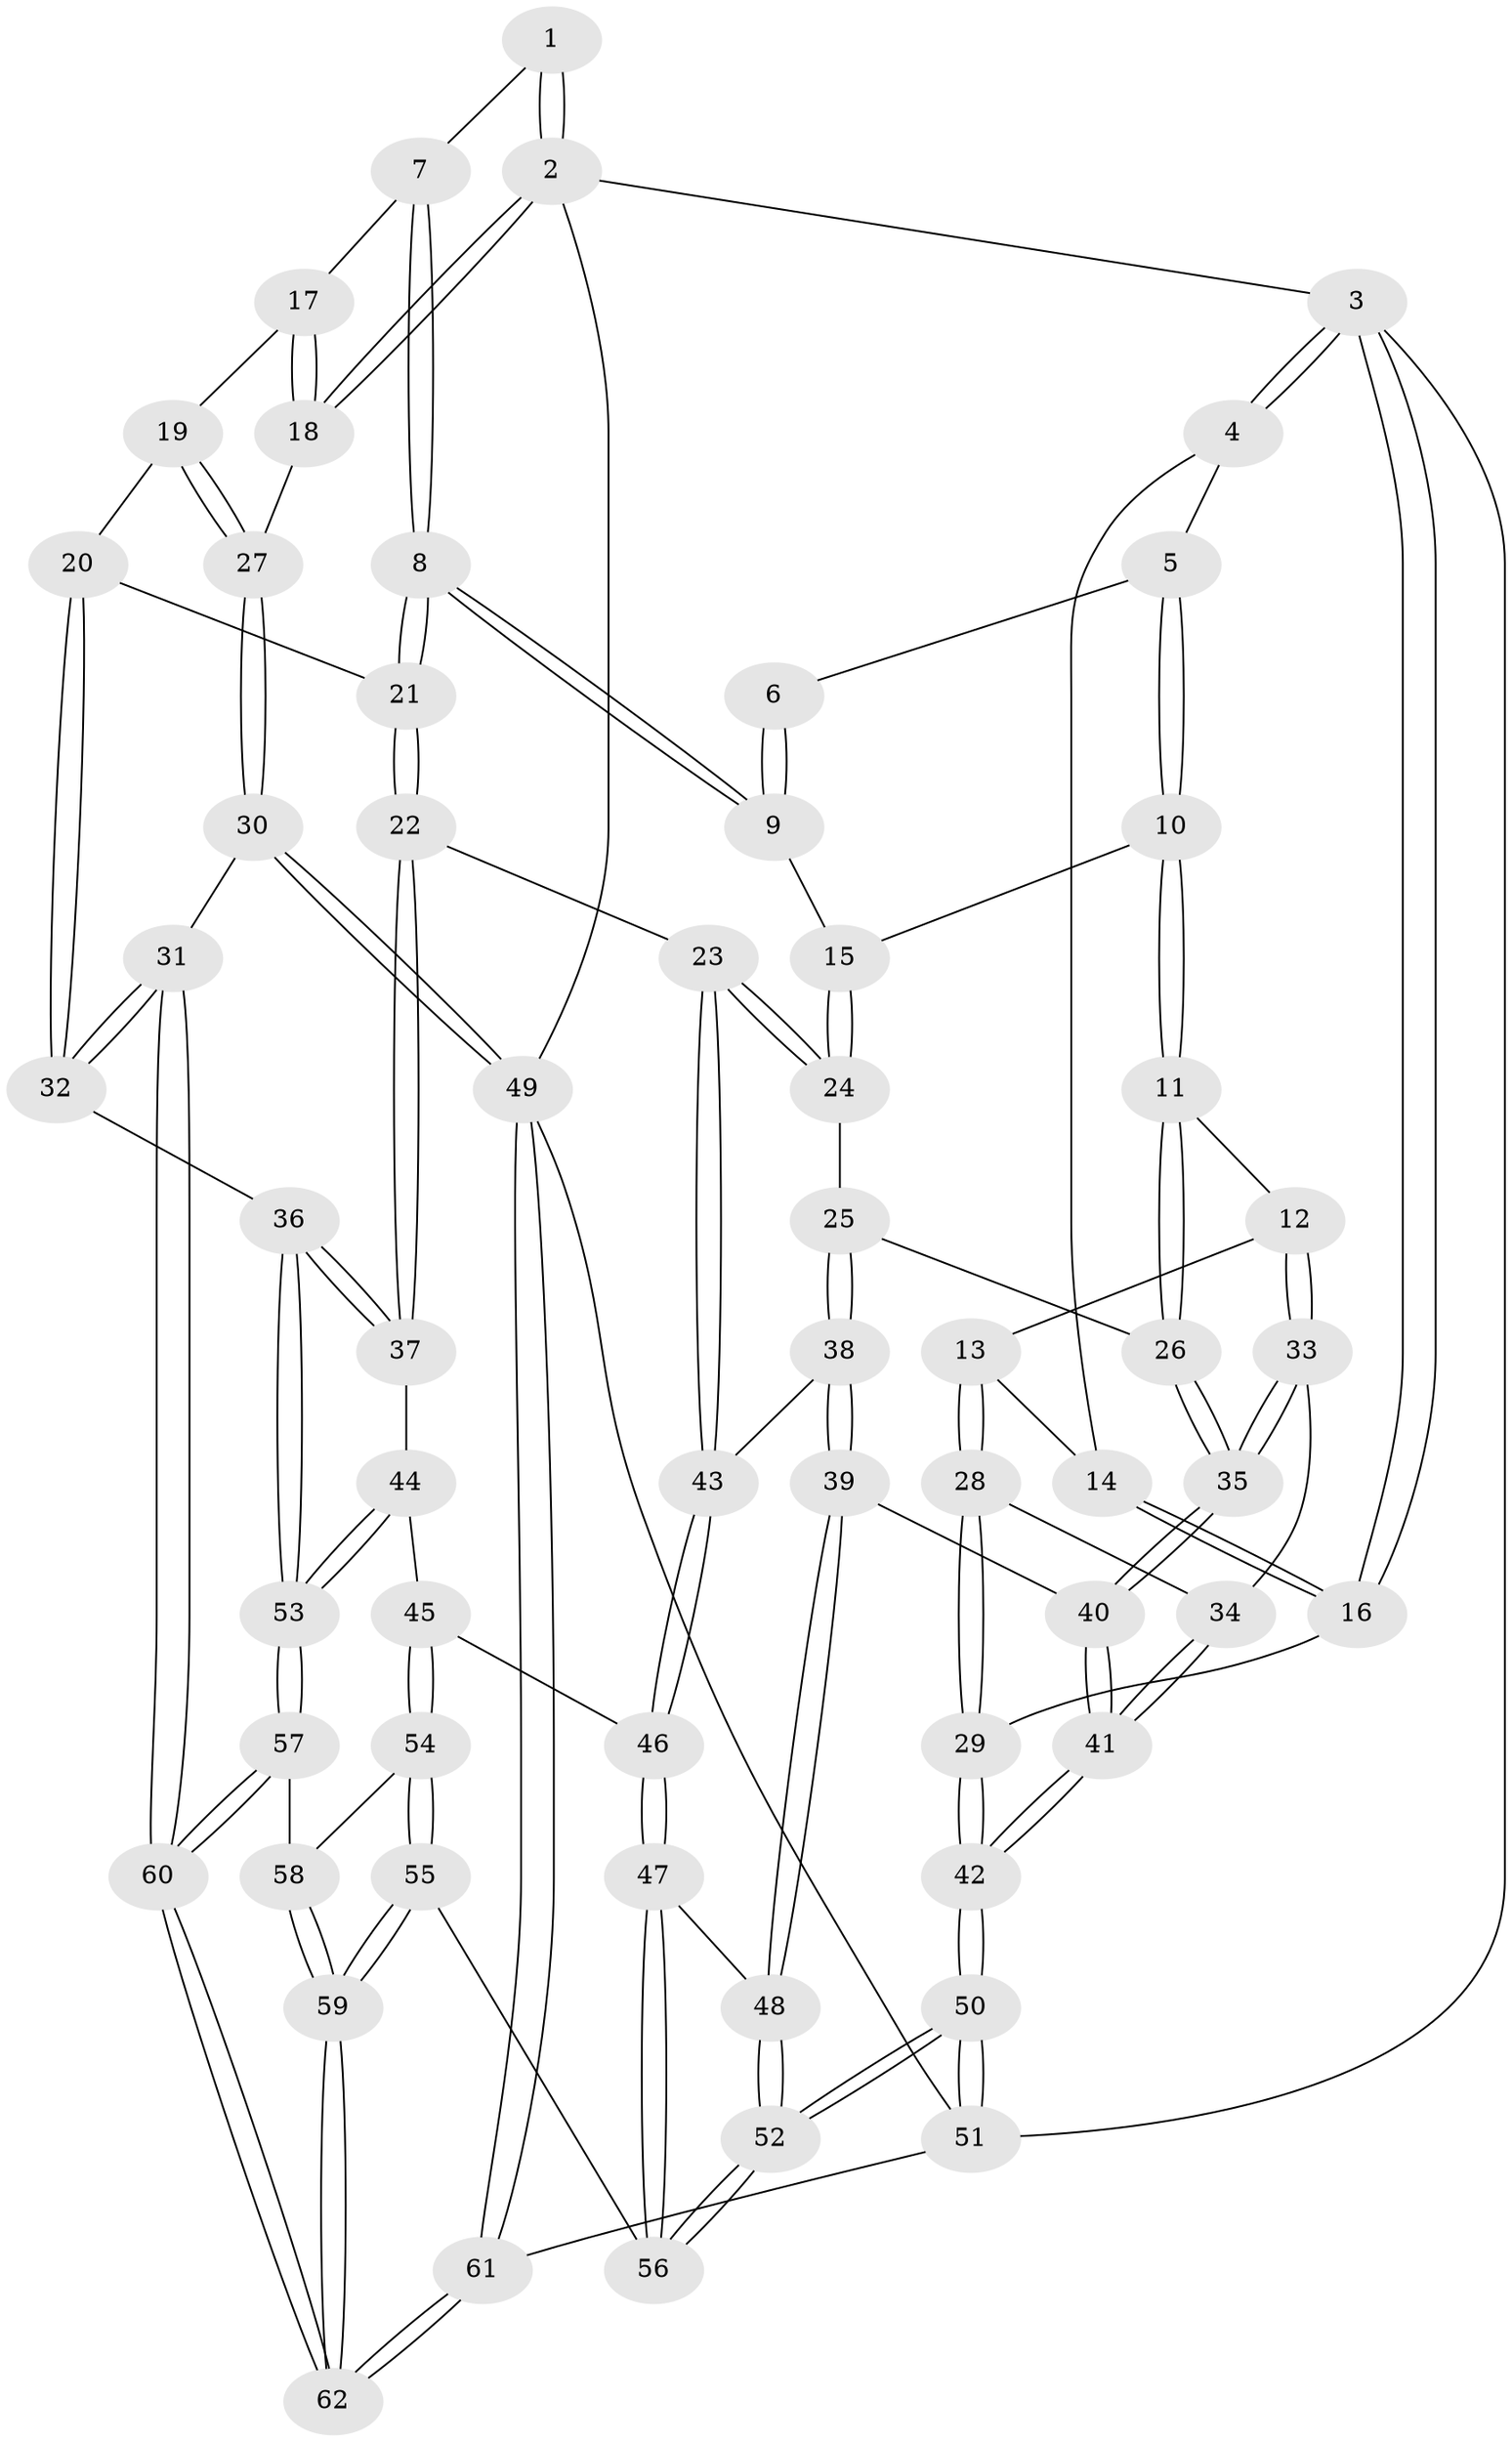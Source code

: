 // coarse degree distribution, {4: 0.5135135135135135, 6: 0.05405405405405406, 3: 0.1891891891891892, 5: 0.24324324324324326}
// Generated by graph-tools (version 1.1) at 2025/24/03/03/25 07:24:32]
// undirected, 62 vertices, 152 edges
graph export_dot {
graph [start="1"]
  node [color=gray90,style=filled];
  1 [pos="+0.6138969180151574+0"];
  2 [pos="+1+0"];
  3 [pos="+0+0"];
  4 [pos="+0.30685045146482737+0"];
  5 [pos="+0.3638190841963502+0"];
  6 [pos="+0.4070368266090354+0"];
  7 [pos="+0.6917137425413397+0.008881265681992594"];
  8 [pos="+0.669592353692503+0.2120824775566007"];
  9 [pos="+0.5014334826213794+0.24027310344356112"];
  10 [pos="+0.3297723870845163+0.14399663273254257"];
  11 [pos="+0.3016053059177299+0.22386785668194872"];
  12 [pos="+0.20107766867781796+0.3042355535359182"];
  13 [pos="+0.11023258390914777+0.26240468610425316"];
  14 [pos="+0.07578635480485559+0.15548169757495164"];
  15 [pos="+0.47444959199235337+0.25787759110424446"];
  16 [pos="+0+0.1503645484609447"];
  17 [pos="+0.8435493461822501+0.09552760130053604"];
  18 [pos="+1+0"];
  19 [pos="+0.9375841777148542+0.20666754919702077"];
  20 [pos="+0.7999340290697784+0.3364715552802864"];
  21 [pos="+0.6751026889350812+0.2968121224375601"];
  22 [pos="+0.6055905854361305+0.4071863990182057"];
  23 [pos="+0.5453382942087206+0.41520273784238426"];
  24 [pos="+0.49048877729787954+0.38461896990668476"];
  25 [pos="+0.41283960709291107+0.3712855142640544"];
  26 [pos="+0.41024505717438237+0.36933232385680215"];
  27 [pos="+1+0.3296169438031198"];
  28 [pos="+0+0.33162324627686784"];
  29 [pos="+0+0.356565353358292"];
  30 [pos="+1+0.5156149556427975"];
  31 [pos="+1+0.5308559937401267"];
  32 [pos="+0.9790466395001965+0.525709679781252"];
  33 [pos="+0.19707232411790238+0.3851208135100822"];
  34 [pos="+0.11311149209793087+0.4198050207877704"];
  35 [pos="+0.22129061554359175+0.4214708303689018"];
  36 [pos="+0.8091368918551787+0.5674180136004129"];
  37 [pos="+0.6817706266278815+0.5247880859193026"];
  38 [pos="+0.34248599599925955+0.4802627104098177"];
  39 [pos="+0.27069581960067524+0.5476587284219561"];
  40 [pos="+0.26309968892653357+0.5427928943412609"];
  41 [pos="+0+0.6157220918142282"];
  42 [pos="+0+0.7253172930833612"];
  43 [pos="+0.49824093835920125+0.4885740557370284"];
  44 [pos="+0.6214098182276132+0.6175181072490297"];
  45 [pos="+0.5132841391966875+0.6507605059590408"];
  46 [pos="+0.4421088618699967+0.6155843987893389"];
  47 [pos="+0.3891073761769686+0.6313585037080491"];
  48 [pos="+0.30659975143827417+0.5993512697228895"];
  49 [pos="+1+1"];
  50 [pos="+0+1"];
  51 [pos="+0+1"];
  52 [pos="+0.10031111467895298+0.9153112648968896"];
  53 [pos="+0.7110287702186676+0.8400464663115521"];
  54 [pos="+0.5142018317101281+0.6536378283209829"];
  55 [pos="+0.4777689809452643+0.8896307215756827"];
  56 [pos="+0.3921000942906046+0.8530518392765679"];
  57 [pos="+0.7103667769617821+0.8526091554308649"];
  58 [pos="+0.5228002579673332+0.665515232525284"];
  59 [pos="+0.5982134827271355+0.9706144017763518"];
  60 [pos="+0.7280902577776646+1"];
  61 [pos="+0.7486952040730439+1"];
  62 [pos="+0.7246186882923995+1"];
  1 -- 2;
  1 -- 2;
  1 -- 7;
  2 -- 3;
  2 -- 18;
  2 -- 18;
  2 -- 49;
  3 -- 4;
  3 -- 4;
  3 -- 16;
  3 -- 16;
  3 -- 51;
  4 -- 5;
  4 -- 14;
  5 -- 6;
  5 -- 10;
  5 -- 10;
  6 -- 9;
  6 -- 9;
  7 -- 8;
  7 -- 8;
  7 -- 17;
  8 -- 9;
  8 -- 9;
  8 -- 21;
  8 -- 21;
  9 -- 15;
  10 -- 11;
  10 -- 11;
  10 -- 15;
  11 -- 12;
  11 -- 26;
  11 -- 26;
  12 -- 13;
  12 -- 33;
  12 -- 33;
  13 -- 14;
  13 -- 28;
  13 -- 28;
  14 -- 16;
  14 -- 16;
  15 -- 24;
  15 -- 24;
  16 -- 29;
  17 -- 18;
  17 -- 18;
  17 -- 19;
  18 -- 27;
  19 -- 20;
  19 -- 27;
  19 -- 27;
  20 -- 21;
  20 -- 32;
  20 -- 32;
  21 -- 22;
  21 -- 22;
  22 -- 23;
  22 -- 37;
  22 -- 37;
  23 -- 24;
  23 -- 24;
  23 -- 43;
  23 -- 43;
  24 -- 25;
  25 -- 26;
  25 -- 38;
  25 -- 38;
  26 -- 35;
  26 -- 35;
  27 -- 30;
  27 -- 30;
  28 -- 29;
  28 -- 29;
  28 -- 34;
  29 -- 42;
  29 -- 42;
  30 -- 31;
  30 -- 49;
  30 -- 49;
  31 -- 32;
  31 -- 32;
  31 -- 60;
  31 -- 60;
  32 -- 36;
  33 -- 34;
  33 -- 35;
  33 -- 35;
  34 -- 41;
  34 -- 41;
  35 -- 40;
  35 -- 40;
  36 -- 37;
  36 -- 37;
  36 -- 53;
  36 -- 53;
  37 -- 44;
  38 -- 39;
  38 -- 39;
  38 -- 43;
  39 -- 40;
  39 -- 48;
  39 -- 48;
  40 -- 41;
  40 -- 41;
  41 -- 42;
  41 -- 42;
  42 -- 50;
  42 -- 50;
  43 -- 46;
  43 -- 46;
  44 -- 45;
  44 -- 53;
  44 -- 53;
  45 -- 46;
  45 -- 54;
  45 -- 54;
  46 -- 47;
  46 -- 47;
  47 -- 48;
  47 -- 56;
  47 -- 56;
  48 -- 52;
  48 -- 52;
  49 -- 61;
  49 -- 61;
  49 -- 51;
  50 -- 51;
  50 -- 51;
  50 -- 52;
  50 -- 52;
  51 -- 61;
  52 -- 56;
  52 -- 56;
  53 -- 57;
  53 -- 57;
  54 -- 55;
  54 -- 55;
  54 -- 58;
  55 -- 56;
  55 -- 59;
  55 -- 59;
  57 -- 58;
  57 -- 60;
  57 -- 60;
  58 -- 59;
  58 -- 59;
  59 -- 62;
  59 -- 62;
  60 -- 62;
  60 -- 62;
  61 -- 62;
  61 -- 62;
}
